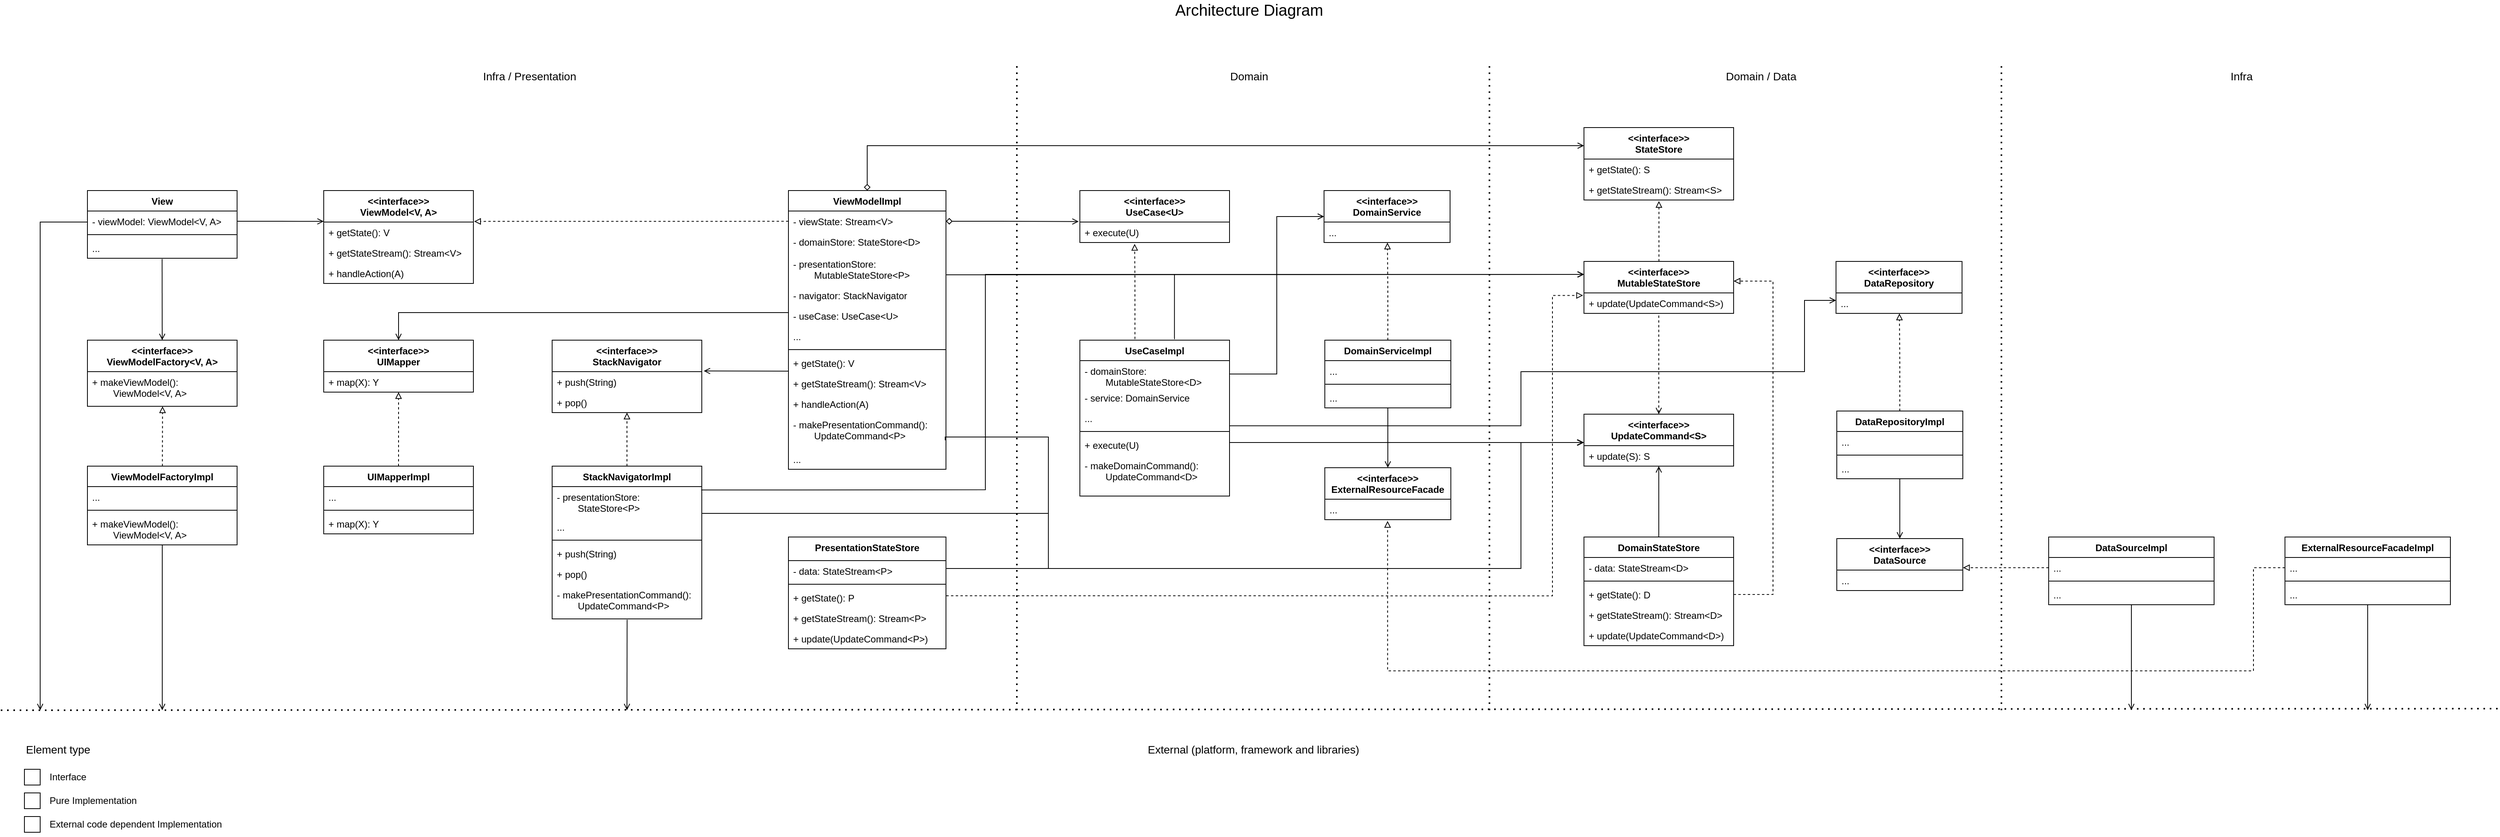 <mxfile>
    <diagram name="Page-1" id="Z0Z9ZaM-AJmBViPzEow9">
        <mxGraphModel dx="1378" dy="736" grid="1" gridSize="10" guides="1" tooltips="1" connect="1" arrows="1" fold="1" page="0" pageScale="1" pageWidth="1169" pageHeight="827" math="0" shadow="0">
            <root>
                <mxCell id="0"/>
                <mxCell id="1" parent="0"/>
                <mxCell id="51" style="edgeStyle=orthogonalEdgeStyle;rounded=0;html=1;startArrow=none;startFill=0;endArrow=open;endFill=0;" parent="1" source="02XY2JCdMLhreh1r9P0p-1" edge="1">
                    <mxGeometry relative="1" as="geometry">
                        <mxPoint x="2115" y="630" as="targetPoint"/>
                    </mxGeometry>
                </mxCell>
                <mxCell id="02XY2JCdMLhreh1r9P0p-1" value="DomainStateStore" style="swimlane;fontStyle=1;align=center;verticalAlign=top;childLayout=stackLayout;horizontal=1;startSize=26;horizontalStack=0;resizeParent=1;resizeParentMax=0;resizeLast=0;collapsible=1;marginBottom=0;whiteSpace=wrap;html=1;" parent="1" vertex="1">
                    <mxGeometry x="2020" y="720" width="190" height="138" as="geometry">
                        <mxRectangle x="770" y="210" width="90" height="30" as="alternateBounds"/>
                    </mxGeometry>
                </mxCell>
                <mxCell id="02XY2JCdMLhreh1r9P0p-2" value="- data: StateStream&amp;lt;D&amp;gt;" style="text;strokeColor=none;fillColor=none;align=left;verticalAlign=top;spacingLeft=4;spacingRight=4;overflow=hidden;rotatable=0;points=[[0,0.5],[1,0.5]];portConstraint=eastwest;whiteSpace=wrap;html=1;" parent="02XY2JCdMLhreh1r9P0p-1" vertex="1">
                    <mxGeometry y="26" width="190" height="26" as="geometry"/>
                </mxCell>
                <mxCell id="02XY2JCdMLhreh1r9P0p-3" value="" style="line;strokeWidth=1;fillColor=none;align=left;verticalAlign=middle;spacingTop=-1;spacingLeft=3;spacingRight=3;rotatable=0;labelPosition=right;points=[];portConstraint=eastwest;strokeColor=inherit;" parent="02XY2JCdMLhreh1r9P0p-1" vertex="1">
                    <mxGeometry y="52" width="190" height="8" as="geometry"/>
                </mxCell>
                <mxCell id="lV4OFVbkJ7nxnQ59gAoD-3" value="+ getState(): D" style="text;strokeColor=none;fillColor=none;align=left;verticalAlign=top;spacingLeft=4;spacingRight=4;overflow=hidden;rotatable=0;points=[[0,0.5],[1,0.5]];portConstraint=eastwest;whiteSpace=wrap;html=1;" parent="02XY2JCdMLhreh1r9P0p-1" vertex="1">
                    <mxGeometry y="60" width="190" height="26" as="geometry"/>
                </mxCell>
                <mxCell id="lV4OFVbkJ7nxnQ59gAoD-54" value="+ getStateStream(): Stream&amp;lt;D&amp;gt;" style="text;strokeColor=none;fillColor=none;align=left;verticalAlign=top;spacingLeft=4;spacingRight=4;overflow=hidden;rotatable=0;points=[[0,0.5],[1,0.5]];portConstraint=eastwest;whiteSpace=wrap;html=1;" parent="02XY2JCdMLhreh1r9P0p-1" vertex="1">
                    <mxGeometry y="86" width="190" height="26" as="geometry"/>
                </mxCell>
                <mxCell id="02XY2JCdMLhreh1r9P0p-4" value="+ update(UpdateCommand&amp;lt;D&amp;gt;)" style="text;strokeColor=none;fillColor=none;align=left;verticalAlign=top;spacingLeft=4;spacingRight=4;overflow=hidden;rotatable=0;points=[[0,0.5],[1,0.5]];portConstraint=eastwest;whiteSpace=wrap;html=1;" parent="02XY2JCdMLhreh1r9P0p-1" vertex="1">
                    <mxGeometry y="112" width="190" height="26" as="geometry"/>
                </mxCell>
                <mxCell id="56" style="edgeStyle=orthogonalEdgeStyle;rounded=0;html=1;startArrow=open;startFill=0;endArrow=none;endFill=0;dashed=1;entryX=0.5;entryY=1;entryDx=0;entryDy=0;" parent="1" source="02XY2JCdMLhreh1r9P0p-5" target="lV4OFVbkJ7nxnQ59gAoD-37" edge="1">
                    <mxGeometry relative="1" as="geometry">
                        <mxPoint x="2115" y="460" as="targetPoint"/>
                    </mxGeometry>
                </mxCell>
                <mxCell id="02XY2JCdMLhreh1r9P0p-5" value="&amp;lt;&amp;lt;interface&amp;gt;&amp;gt;&lt;div&gt;UpdateCommand&amp;lt;S&amp;gt;&lt;/div&gt;" style="swimlane;fontStyle=1;align=center;verticalAlign=top;childLayout=stackLayout;horizontal=1;startSize=40;horizontalStack=0;resizeParent=1;resizeParentMax=0;resizeLast=0;collapsible=1;marginBottom=0;whiteSpace=wrap;html=1;" parent="1" vertex="1">
                    <mxGeometry x="2020" y="564" width="190" height="66" as="geometry"/>
                </mxCell>
                <mxCell id="02XY2JCdMLhreh1r9P0p-8" value="+ update(S): S" style="text;strokeColor=none;fillColor=none;align=left;verticalAlign=top;spacingLeft=4;spacingRight=4;overflow=hidden;rotatable=0;points=[[0,0.5],[1,0.5]];portConstraint=eastwest;whiteSpace=wrap;html=1;" parent="02XY2JCdMLhreh1r9P0p-5" vertex="1">
                    <mxGeometry y="40" width="190" height="26" as="geometry"/>
                </mxCell>
                <mxCell id="50" style="edgeStyle=orthogonalEdgeStyle;rounded=0;html=1;entryX=0;entryY=0.25;entryDx=0;entryDy=0;startArrow=diamond;startFill=0;endArrow=open;endFill=0;" parent="1" source="02XY2JCdMLhreh1r9P0p-22" target="lV4OFVbkJ7nxnQ59gAoD-45" edge="1">
                    <mxGeometry relative="1" as="geometry">
                        <Array as="points">
                            <mxPoint x="1110" y="223"/>
                        </Array>
                    </mxGeometry>
                </mxCell>
                <mxCell id="02XY2JCdMLhreh1r9P0p-22" value="ViewModelImpl" style="swimlane;fontStyle=1;align=center;verticalAlign=top;childLayout=stackLayout;horizontal=1;startSize=26;horizontalStack=0;resizeParent=1;resizeParentMax=0;resizeLast=0;collapsible=1;marginBottom=0;whiteSpace=wrap;html=1;" parent="1" vertex="1">
                    <mxGeometry x="1010" y="280" width="200" height="354" as="geometry">
                        <mxRectangle x="450" y="360" width="120" height="30" as="alternateBounds"/>
                    </mxGeometry>
                </mxCell>
                <mxCell id="02XY2JCdMLhreh1r9P0p-23" value="- viewState: Stream&amp;lt;V&amp;gt;" style="text;strokeColor=none;fillColor=none;align=left;verticalAlign=top;spacingLeft=4;spacingRight=4;overflow=hidden;rotatable=0;points=[[0,0.5],[1,0.5]];portConstraint=eastwest;whiteSpace=wrap;html=1;" parent="02XY2JCdMLhreh1r9P0p-22" vertex="1">
                    <mxGeometry y="26" width="200" height="26" as="geometry"/>
                </mxCell>
                <mxCell id="02XY2JCdMLhreh1r9P0p-50" value="- domainStore: StateStore&amp;lt;D&amp;gt;" style="text;strokeColor=none;fillColor=none;align=left;verticalAlign=top;spacingLeft=4;spacingRight=4;overflow=hidden;rotatable=0;points=[[0,0.5],[1,0.5]];portConstraint=eastwest;whiteSpace=wrap;html=1;" parent="02XY2JCdMLhreh1r9P0p-22" vertex="1">
                    <mxGeometry y="52" width="200" height="28" as="geometry"/>
                </mxCell>
                <mxCell id="AV7eaYbvX1PnVWqEoYlQ-29" value="- presentationStore: &lt;span style=&quot;white-space: pre;&quot;&gt;&#9;&lt;/span&gt;MutableStateStore&amp;lt;P&amp;gt;" style="text;strokeColor=none;fillColor=none;align=left;verticalAlign=top;spacingLeft=4;spacingRight=4;overflow=hidden;rotatable=0;points=[[0,0.5],[1,0.5]];portConstraint=eastwest;whiteSpace=wrap;html=1;" parent="02XY2JCdMLhreh1r9P0p-22" vertex="1">
                    <mxGeometry y="80" width="200" height="40" as="geometry"/>
                </mxCell>
                <mxCell id="AV7eaYbvX1PnVWqEoYlQ-11" value="- navigator: StackNavigator" style="text;strokeColor=none;fillColor=none;align=left;verticalAlign=top;spacingLeft=4;spacingRight=4;overflow=hidden;rotatable=0;points=[[0,0.5],[1,0.5]];portConstraint=eastwest;whiteSpace=wrap;html=1;" parent="02XY2JCdMLhreh1r9P0p-22" vertex="1">
                    <mxGeometry y="120" width="200" height="26" as="geometry"/>
                </mxCell>
                <mxCell id="02XY2JCdMLhreh1r9P0p-49" value="- useCase: UseCase&amp;lt;U&amp;gt;" style="text;strokeColor=none;fillColor=none;align=left;verticalAlign=top;spacingLeft=4;spacingRight=4;overflow=hidden;rotatable=0;points=[[0,0.5],[1,0.5]];portConstraint=eastwest;whiteSpace=wrap;html=1;" parent="02XY2JCdMLhreh1r9P0p-22" vertex="1">
                    <mxGeometry y="146" width="200" height="26" as="geometry"/>
                </mxCell>
                <mxCell id="02XY2JCdMLhreh1r9P0p-52" value="..." style="text;strokeColor=none;fillColor=none;align=left;verticalAlign=top;spacingLeft=4;spacingRight=4;overflow=hidden;rotatable=0;points=[[0,0.5],[1,0.5]];portConstraint=eastwest;whiteSpace=wrap;html=1;" parent="02XY2JCdMLhreh1r9P0p-22" vertex="1">
                    <mxGeometry y="172" width="200" height="26" as="geometry"/>
                </mxCell>
                <mxCell id="02XY2JCdMLhreh1r9P0p-24" value="" style="line;strokeWidth=1;fillColor=none;align=left;verticalAlign=middle;spacingTop=-1;spacingLeft=3;spacingRight=3;rotatable=0;labelPosition=right;points=[];portConstraint=eastwest;strokeColor=inherit;" parent="02XY2JCdMLhreh1r9P0p-22" vertex="1">
                    <mxGeometry y="198" width="200" height="8" as="geometry"/>
                </mxCell>
                <mxCell id="10" value="+ getState(): V" style="text;strokeColor=none;fillColor=none;align=left;verticalAlign=top;spacingLeft=4;spacingRight=4;overflow=hidden;rotatable=0;points=[[0,0.5],[1,0.5]];portConstraint=eastwest;whiteSpace=wrap;html=1;" parent="02XY2JCdMLhreh1r9P0p-22" vertex="1">
                    <mxGeometry y="206" width="200" height="26" as="geometry"/>
                </mxCell>
                <mxCell id="lV4OFVbkJ7nxnQ59gAoD-56" value="+ getStateStream(): Stream&amp;lt;V&amp;gt;" style="text;strokeColor=none;fillColor=none;align=left;verticalAlign=top;spacingLeft=4;spacingRight=4;overflow=hidden;rotatable=0;points=[[0,0.5],[1,0.5]];portConstraint=eastwest;whiteSpace=wrap;html=1;" parent="02XY2JCdMLhreh1r9P0p-22" vertex="1">
                    <mxGeometry y="232" width="200" height="26" as="geometry"/>
                </mxCell>
                <mxCell id="9" value="+ handleAction(A)" style="text;strokeColor=none;fillColor=none;align=left;verticalAlign=top;spacingLeft=4;spacingRight=4;overflow=hidden;rotatable=0;points=[[0,0.5],[1,0.5]];portConstraint=eastwest;whiteSpace=wrap;html=1;" parent="02XY2JCdMLhreh1r9P0p-22" vertex="1">
                    <mxGeometry y="258" width="200" height="26" as="geometry"/>
                </mxCell>
                <mxCell id="AV7eaYbvX1PnVWqEoYlQ-30" value="- makePresentationCommand():&lt;br&gt;&amp;nbsp;&amp;nbsp;&lt;span style=&quot;white-space: pre;&quot;&gt;&#9;&lt;/span&gt;UpdateCommand&amp;lt;P&amp;gt;" style="text;strokeColor=none;fillColor=none;align=left;verticalAlign=top;spacingLeft=4;spacingRight=4;overflow=hidden;rotatable=0;points=[[0,0.5],[1,0.5]];portConstraint=eastwest;whiteSpace=wrap;html=1;" parent="02XY2JCdMLhreh1r9P0p-22" vertex="1">
                    <mxGeometry y="284" width="200" height="44" as="geometry"/>
                </mxCell>
                <mxCell id="02XY2JCdMLhreh1r9P0p-25" value="..." style="text;strokeColor=none;fillColor=none;align=left;verticalAlign=top;spacingLeft=4;spacingRight=4;overflow=hidden;rotatable=0;points=[[0,0.5],[1,0.5]];portConstraint=eastwest;whiteSpace=wrap;html=1;" parent="02XY2JCdMLhreh1r9P0p-22" vertex="1">
                    <mxGeometry y="328" width="200" height="26" as="geometry"/>
                </mxCell>
                <mxCell id="49" style="edgeStyle=orthogonalEdgeStyle;rounded=0;html=1;entryX=0.366;entryY=1.066;entryDx=0;entryDy=0;startArrow=none;startFill=0;endArrow=block;endFill=0;dashed=1;exitX=0.368;exitY=-0.007;exitDx=0;exitDy=0;exitPerimeter=0;entryPerimeter=0;" parent="1" source="02XY2JCdMLhreh1r9P0p-26" target="lV4OFVbkJ7nxnQ59gAoD-34" edge="1">
                    <mxGeometry relative="1" as="geometry">
                        <Array as="points">
                            <mxPoint x="1450" y="393"/>
                            <mxPoint x="1449" y="393"/>
                        </Array>
                    </mxGeometry>
                </mxCell>
                <mxCell id="67" style="edgeStyle=orthogonalEdgeStyle;rounded=0;html=1;exitX=0.632;exitY=-0.006;exitDx=0;exitDy=0;entryX=0;entryY=0.25;entryDx=0;entryDy=0;startArrow=none;startFill=0;endArrow=open;endFill=0;exitPerimeter=0;" parent="1" source="02XY2JCdMLhreh1r9P0p-26" target="lV4OFVbkJ7nxnQ59gAoD-37" edge="1">
                    <mxGeometry relative="1" as="geometry">
                        <Array as="points">
                            <mxPoint x="1500" y="387"/>
                        </Array>
                    </mxGeometry>
                </mxCell>
                <mxCell id="02XY2JCdMLhreh1r9P0p-26" value="UseCaseImpl" style="swimlane;fontStyle=1;align=center;verticalAlign=top;childLayout=stackLayout;horizontal=1;startSize=26;horizontalStack=0;resizeParent=1;resizeParentMax=0;resizeLast=0;collapsible=1;marginBottom=0;whiteSpace=wrap;html=1;" parent="1" vertex="1">
                    <mxGeometry x="1380" y="470" width="190" height="198" as="geometry">
                        <mxRectangle x="770" y="360" width="110" height="30" as="alternateBounds"/>
                    </mxGeometry>
                </mxCell>
                <mxCell id="lV4OFVbkJ7nxnQ59gAoD-2" value="- domainStore: &lt;span style=&quot;white-space: pre;&quot;&gt;&#9;&lt;/span&gt;MutableStateStore&amp;lt;D&amp;gt;" style="text;strokeColor=none;fillColor=none;align=left;verticalAlign=top;spacingLeft=4;spacingRight=4;overflow=hidden;rotatable=0;points=[[0,0.5],[1,0.5]];portConstraint=eastwest;whiteSpace=wrap;html=1;" parent="02XY2JCdMLhreh1r9P0p-26" vertex="1">
                    <mxGeometry y="26" width="190" height="34" as="geometry"/>
                </mxCell>
                <mxCell id="02XY2JCdMLhreh1r9P0p-27" value="- service: DomainService" style="text;strokeColor=none;fillColor=none;align=left;verticalAlign=top;spacingLeft=4;spacingRight=4;overflow=hidden;rotatable=0;points=[[0,0.5],[1,0.5]];portConstraint=eastwest;whiteSpace=wrap;html=1;" parent="02XY2JCdMLhreh1r9P0p-26" vertex="1">
                    <mxGeometry y="60" width="190" height="26" as="geometry"/>
                </mxCell>
                <mxCell id="02XY2JCdMLhreh1r9P0p-51" value="..." style="text;strokeColor=none;fillColor=none;align=left;verticalAlign=top;spacingLeft=4;spacingRight=4;overflow=hidden;rotatable=0;points=[[0,0.5],[1,0.5]];portConstraint=eastwest;whiteSpace=wrap;html=1;" parent="02XY2JCdMLhreh1r9P0p-26" vertex="1">
                    <mxGeometry y="86" width="190" height="26" as="geometry"/>
                </mxCell>
                <mxCell id="02XY2JCdMLhreh1r9P0p-28" value="" style="line;strokeWidth=1;fillColor=none;align=left;verticalAlign=middle;spacingTop=-1;spacingLeft=3;spacingRight=3;rotatable=0;labelPosition=right;points=[];portConstraint=eastwest;strokeColor=inherit;" parent="02XY2JCdMLhreh1r9P0p-26" vertex="1">
                    <mxGeometry y="112" width="190" height="8" as="geometry"/>
                </mxCell>
                <mxCell id="02XY2JCdMLhreh1r9P0p-30" value="+ execute(U)" style="text;strokeColor=none;fillColor=none;align=left;verticalAlign=top;spacingLeft=4;spacingRight=4;overflow=hidden;rotatable=0;points=[[0,0.5],[1,0.5]];portConstraint=eastwest;whiteSpace=wrap;html=1;" parent="02XY2JCdMLhreh1r9P0p-26" vertex="1">
                    <mxGeometry y="120" width="190" height="26" as="geometry"/>
                </mxCell>
                <mxCell id="lV4OFVbkJ7nxnQ59gAoD-32" value="- makeDomainCommand():&lt;br&gt;&amp;nbsp;&amp;nbsp;&lt;span style=&quot;white-space: pre;&quot;&gt;&#9;&lt;/span&gt;UpdateCommand&amp;lt;D&amp;gt;" style="text;strokeColor=none;fillColor=none;align=left;verticalAlign=top;spacingLeft=4;spacingRight=4;overflow=hidden;rotatable=0;points=[[0,0.5],[1,0.5]];portConstraint=eastwest;whiteSpace=wrap;html=1;" parent="02XY2JCdMLhreh1r9P0p-26" vertex="1">
                    <mxGeometry y="146" width="190" height="52" as="geometry"/>
                </mxCell>
                <mxCell id="02XY2JCdMLhreh1r9P0p-44" value="View" style="swimlane;fontStyle=1;align=center;verticalAlign=top;childLayout=stackLayout;horizontal=1;startSize=26;horizontalStack=0;resizeParent=1;resizeParentMax=0;resizeLast=0;collapsible=1;marginBottom=0;whiteSpace=wrap;html=1;" parent="1" vertex="1">
                    <mxGeometry x="120" y="280" width="190" height="86" as="geometry">
                        <mxRectangle x="140" y="360" width="90" height="30" as="alternateBounds"/>
                    </mxGeometry>
                </mxCell>
                <mxCell id="02XY2JCdMLhreh1r9P0p-45" value="- viewModel: ViewModel&amp;lt;V, A&amp;gt;" style="text;strokeColor=none;fillColor=none;align=left;verticalAlign=top;spacingLeft=4;spacingRight=4;overflow=hidden;rotatable=0;points=[[0,0.5],[1,0.5]];portConstraint=eastwest;whiteSpace=wrap;html=1;" parent="02XY2JCdMLhreh1r9P0p-44" vertex="1">
                    <mxGeometry y="26" width="190" height="26" as="geometry"/>
                </mxCell>
                <mxCell id="02XY2JCdMLhreh1r9P0p-46" value="" style="line;strokeWidth=1;fillColor=none;align=left;verticalAlign=middle;spacingTop=-1;spacingLeft=3;spacingRight=3;rotatable=0;labelPosition=right;points=[];portConstraint=eastwest;strokeColor=inherit;" parent="02XY2JCdMLhreh1r9P0p-44" vertex="1">
                    <mxGeometry y="52" width="190" height="8" as="geometry"/>
                </mxCell>
                <mxCell id="02XY2JCdMLhreh1r9P0p-47" value="..." style="text;strokeColor=none;fillColor=none;align=left;verticalAlign=top;spacingLeft=4;spacingRight=4;overflow=hidden;rotatable=0;points=[[0,0.5],[1,0.5]];portConstraint=eastwest;whiteSpace=wrap;html=1;" parent="02XY2JCdMLhreh1r9P0p-44" vertex="1">
                    <mxGeometry y="60" width="190" height="26" as="geometry"/>
                </mxCell>
                <mxCell id="02XY2JCdMLhreh1r9P0p-48" style="edgeStyle=orthogonalEdgeStyle;rounded=0;orthogonalLoop=1;jettySize=auto;html=1;entryX=0;entryY=0.332;entryDx=0;entryDy=0;endArrow=open;endFill=0;startArrow=none;startFill=0;entryPerimeter=0;" parent="1" source="02XY2JCdMLhreh1r9P0p-45" target="2" edge="1">
                    <mxGeometry relative="1" as="geometry"/>
                </mxCell>
                <mxCell id="lV4OFVbkJ7nxnQ59gAoD-4" value="" style="endArrow=none;dashed=1;html=1;dashPattern=1 3;strokeWidth=2;rounded=0;" parent="1" edge="1">
                    <mxGeometry width="50" height="50" relative="1" as="geometry">
                        <mxPoint x="1300" y="940" as="sourcePoint"/>
                        <mxPoint x="1300" y="120" as="targetPoint"/>
                    </mxGeometry>
                </mxCell>
                <mxCell id="lV4OFVbkJ7nxnQ59gAoD-5" value="Infra / Presentation" style="text;html=1;align=center;verticalAlign=middle;whiteSpace=wrap;rounded=0;fontSize=14;" parent="1" vertex="1">
                    <mxGeometry x="620" y="110" width="123" height="50" as="geometry"/>
                </mxCell>
                <mxCell id="lV4OFVbkJ7nxnQ59gAoD-6" value="Domain" style="text;html=1;align=center;verticalAlign=middle;whiteSpace=wrap;rounded=0;fontSize=14;" parent="1" vertex="1">
                    <mxGeometry x="1550" y="110" width="90" height="50" as="geometry"/>
                </mxCell>
                <mxCell id="lV4OFVbkJ7nxnQ59gAoD-7" value="" style="endArrow=none;dashed=1;html=1;dashPattern=1 3;strokeWidth=2;rounded=0;" parent="1" edge="1">
                    <mxGeometry width="50" height="50" relative="1" as="geometry">
                        <mxPoint x="2550" y="940" as="sourcePoint"/>
                        <mxPoint x="2550" y="120" as="targetPoint"/>
                    </mxGeometry>
                </mxCell>
                <mxCell id="lV4OFVbkJ7nxnQ59gAoD-13" value="Infra" style="text;html=1;align=center;verticalAlign=middle;whiteSpace=wrap;rounded=0;fontSize=14;" parent="1" vertex="1">
                    <mxGeometry x="2810" y="110" width="90" height="50" as="geometry"/>
                </mxCell>
                <mxCell id="lV4OFVbkJ7nxnQ59gAoD-20" value="ExternalResourceFacadeImpl" style="swimlane;fontStyle=1;align=center;verticalAlign=top;childLayout=stackLayout;horizontal=1;startSize=26;horizontalStack=0;resizeParent=1;resizeParentMax=0;resizeLast=0;collapsible=1;marginBottom=0;whiteSpace=wrap;html=1;" parent="1" vertex="1">
                    <mxGeometry x="2910" y="720" width="210" height="86" as="geometry"/>
                </mxCell>
                <mxCell id="lV4OFVbkJ7nxnQ59gAoD-21" value="..." style="text;strokeColor=none;fillColor=none;align=left;verticalAlign=top;spacingLeft=4;spacingRight=4;overflow=hidden;rotatable=0;points=[[0,0.5],[1,0.5]];portConstraint=eastwest;whiteSpace=wrap;html=1;" parent="lV4OFVbkJ7nxnQ59gAoD-20" vertex="1">
                    <mxGeometry y="26" width="210" height="26" as="geometry"/>
                </mxCell>
                <mxCell id="lV4OFVbkJ7nxnQ59gAoD-22" value="" style="line;strokeWidth=1;fillColor=none;align=left;verticalAlign=middle;spacingTop=-1;spacingLeft=3;spacingRight=3;rotatable=0;labelPosition=right;points=[];portConstraint=eastwest;strokeColor=inherit;" parent="lV4OFVbkJ7nxnQ59gAoD-20" vertex="1">
                    <mxGeometry y="52" width="210" height="8" as="geometry"/>
                </mxCell>
                <mxCell id="lV4OFVbkJ7nxnQ59gAoD-23" value="..." style="text;strokeColor=none;fillColor=none;align=left;verticalAlign=top;spacingLeft=4;spacingRight=4;overflow=hidden;rotatable=0;points=[[0,0.5],[1,0.5]];portConstraint=eastwest;whiteSpace=wrap;html=1;" parent="lV4OFVbkJ7nxnQ59gAoD-20" vertex="1">
                    <mxGeometry y="60" width="210" height="26" as="geometry"/>
                </mxCell>
                <mxCell id="lV4OFVbkJ7nxnQ59gAoD-33" value="&amp;lt;&amp;lt;interface&amp;gt;&amp;gt;&lt;div&gt;UseCase&amp;lt;U&amp;gt;&lt;/div&gt;" style="swimlane;fontStyle=1;align=center;verticalAlign=top;childLayout=stackLayout;horizontal=1;startSize=40;horizontalStack=0;resizeParent=1;resizeParentMax=0;resizeLast=0;collapsible=1;marginBottom=0;whiteSpace=wrap;html=1;" parent="1" vertex="1">
                    <mxGeometry x="1380" y="280" width="190" height="66" as="geometry"/>
                </mxCell>
                <mxCell id="lV4OFVbkJ7nxnQ59gAoD-34" value="+ execute(U)" style="text;strokeColor=none;fillColor=none;align=left;verticalAlign=top;spacingLeft=4;spacingRight=4;overflow=hidden;rotatable=0;points=[[0,0.5],[1,0.5]];portConstraint=eastwest;whiteSpace=wrap;html=1;" parent="lV4OFVbkJ7nxnQ59gAoD-33" vertex="1">
                    <mxGeometry y="40" width="190" height="26" as="geometry"/>
                </mxCell>
                <mxCell id="59" style="edgeStyle=orthogonalEdgeStyle;rounded=0;html=1;startArrow=none;startFill=0;endArrow=block;endFill=0;entryX=0.501;entryY=1.05;entryDx=0;entryDy=0;entryPerimeter=0;dashed=1;" parent="1" source="lV4OFVbkJ7nxnQ59gAoD-37" target="lV4OFVbkJ7nxnQ59gAoD-47" edge="1">
                    <mxGeometry relative="1" as="geometry">
                        <mxPoint x="2120" y="300" as="targetPoint"/>
                        <Array as="points">
                            <mxPoint x="2115" y="293"/>
                        </Array>
                    </mxGeometry>
                </mxCell>
                <mxCell id="lV4OFVbkJ7nxnQ59gAoD-37" value="&amp;lt;&amp;lt;interface&amp;gt;&amp;gt;&lt;div&gt;MutableStateStore&lt;/div&gt;" style="swimlane;fontStyle=1;align=center;verticalAlign=top;childLayout=stackLayout;horizontal=1;startSize=40;horizontalStack=0;resizeParent=1;resizeParentMax=0;resizeLast=0;collapsible=1;marginBottom=0;whiteSpace=wrap;html=1;" parent="1" vertex="1">
                    <mxGeometry x="2020" y="370" width="190" height="66" as="geometry"/>
                </mxCell>
                <mxCell id="lV4OFVbkJ7nxnQ59gAoD-40" value="+ update(UpdateCommand&amp;lt;S&amp;gt;)" style="text;strokeColor=none;fillColor=none;align=left;verticalAlign=top;spacingLeft=4;spacingRight=4;overflow=hidden;rotatable=0;points=[[0,0.5],[1,0.5]];portConstraint=eastwest;whiteSpace=wrap;html=1;" parent="lV4OFVbkJ7nxnQ59gAoD-37" vertex="1">
                    <mxGeometry y="40" width="190" height="26" as="geometry"/>
                </mxCell>
                <mxCell id="lV4OFVbkJ7nxnQ59gAoD-45" value="&amp;lt;&amp;lt;interface&amp;gt;&amp;gt;&lt;div&gt;StateStore&lt;/div&gt;" style="swimlane;fontStyle=1;align=center;verticalAlign=top;childLayout=stackLayout;horizontal=1;startSize=40;horizontalStack=0;resizeParent=1;resizeParentMax=0;resizeLast=0;collapsible=1;marginBottom=0;whiteSpace=wrap;html=1;" parent="1" vertex="1">
                    <mxGeometry x="2020" y="200" width="190" height="92" as="geometry"/>
                </mxCell>
                <mxCell id="lV4OFVbkJ7nxnQ59gAoD-46" value="+ getState(): S" style="text;strokeColor=none;fillColor=none;align=left;verticalAlign=top;spacingLeft=4;spacingRight=4;overflow=hidden;rotatable=0;points=[[0,0.5],[1,0.5]];portConstraint=eastwest;whiteSpace=wrap;html=1;" parent="lV4OFVbkJ7nxnQ59gAoD-45" vertex="1">
                    <mxGeometry y="40" width="190" height="26" as="geometry"/>
                </mxCell>
                <mxCell id="lV4OFVbkJ7nxnQ59gAoD-47" value="+ getStateStream(): Stream&amp;lt;S&amp;gt;" style="text;strokeColor=none;fillColor=none;align=left;verticalAlign=top;spacingLeft=4;spacingRight=4;overflow=hidden;rotatable=0;points=[[0,0.5],[1,0.5]];portConstraint=eastwest;whiteSpace=wrap;html=1;" parent="lV4OFVbkJ7nxnQ59gAoD-45" vertex="1">
                    <mxGeometry y="66" width="190" height="26" as="geometry"/>
                </mxCell>
                <mxCell id="AV7eaYbvX1PnVWqEoYlQ-1" value="&amp;lt;&amp;lt;interface&amp;gt;&amp;gt;&lt;div&gt;StackNavigator&lt;/div&gt;" style="swimlane;fontStyle=1;align=center;verticalAlign=top;childLayout=stackLayout;horizontal=1;startSize=40;horizontalStack=0;resizeParent=1;resizeParentMax=0;resizeLast=0;collapsible=1;marginBottom=0;whiteSpace=wrap;html=1;" parent="1" vertex="1">
                    <mxGeometry x="710" y="470" width="190" height="92" as="geometry">
                        <mxRectangle x="450" y="360" width="120" height="30" as="alternateBounds"/>
                    </mxGeometry>
                </mxCell>
                <mxCell id="AV7eaYbvX1PnVWqEoYlQ-8" value="+ push(String)" style="text;strokeColor=none;fillColor=none;align=left;verticalAlign=top;spacingLeft=4;spacingRight=4;overflow=hidden;rotatable=0;points=[[0,0.5],[1,0.5]];portConstraint=eastwest;whiteSpace=wrap;html=1;" parent="AV7eaYbvX1PnVWqEoYlQ-1" vertex="1">
                    <mxGeometry y="40" width="190" height="26" as="geometry"/>
                </mxCell>
                <mxCell id="AV7eaYbvX1PnVWqEoYlQ-9" value="+ pop()" style="text;strokeColor=none;fillColor=none;align=left;verticalAlign=top;spacingLeft=4;spacingRight=4;overflow=hidden;rotatable=0;points=[[0,0.5],[1,0.5]];portConstraint=eastwest;whiteSpace=wrap;html=1;" parent="AV7eaYbvX1PnVWqEoYlQ-1" vertex="1">
                    <mxGeometry y="66" width="190" height="26" as="geometry"/>
                </mxCell>
                <mxCell id="AV7eaYbvX1PnVWqEoYlQ-13" value="&lt;span style=&quot;background-color: initial;&quot;&gt;PresentationStateStore&lt;/span&gt;" style="swimlane;fontStyle=1;align=center;verticalAlign=top;childLayout=stackLayout;horizontal=1;startSize=30;horizontalStack=0;resizeParent=1;resizeParentMax=0;resizeLast=0;collapsible=1;marginBottom=0;whiteSpace=wrap;html=1;" parent="1" vertex="1">
                    <mxGeometry x="1010" y="720" width="200" height="142" as="geometry">
                        <mxRectangle x="450" y="360" width="120" height="30" as="alternateBounds"/>
                    </mxGeometry>
                </mxCell>
                <mxCell id="AV7eaYbvX1PnVWqEoYlQ-14" value="- data: StateStream&amp;lt;P&amp;gt;" style="text;strokeColor=none;fillColor=none;align=left;verticalAlign=top;spacingLeft=4;spacingRight=4;overflow=hidden;rotatable=0;points=[[0,0.5],[1,0.5]];portConstraint=eastwest;whiteSpace=wrap;html=1;" parent="AV7eaYbvX1PnVWqEoYlQ-13" vertex="1">
                    <mxGeometry y="30" width="200" height="26" as="geometry"/>
                </mxCell>
                <mxCell id="AV7eaYbvX1PnVWqEoYlQ-15" value="" style="line;strokeWidth=1;fillColor=none;align=left;verticalAlign=middle;spacingTop=-1;spacingLeft=3;spacingRight=3;rotatable=0;labelPosition=right;points=[];portConstraint=eastwest;strokeColor=inherit;" parent="AV7eaYbvX1PnVWqEoYlQ-13" vertex="1">
                    <mxGeometry y="56" width="200" height="8" as="geometry"/>
                </mxCell>
                <mxCell id="AV7eaYbvX1PnVWqEoYlQ-16" value="+ getState(): P" style="text;strokeColor=none;fillColor=none;align=left;verticalAlign=top;spacingLeft=4;spacingRight=4;overflow=hidden;rotatable=0;points=[[0,0.5],[1,0.5]];portConstraint=eastwest;whiteSpace=wrap;html=1;" parent="AV7eaYbvX1PnVWqEoYlQ-13" vertex="1">
                    <mxGeometry y="64" width="200" height="26" as="geometry"/>
                </mxCell>
                <mxCell id="AV7eaYbvX1PnVWqEoYlQ-17" value="+ getStateStream(): Stream&amp;lt;P&amp;gt;" style="text;strokeColor=none;fillColor=none;align=left;verticalAlign=top;spacingLeft=4;spacingRight=4;overflow=hidden;rotatable=0;points=[[0,0.5],[1,0.5]];portConstraint=eastwest;whiteSpace=wrap;html=1;" parent="AV7eaYbvX1PnVWqEoYlQ-13" vertex="1">
                    <mxGeometry y="90" width="200" height="26" as="geometry"/>
                </mxCell>
                <mxCell id="AV7eaYbvX1PnVWqEoYlQ-26" value="+ update(UpdateCommand&amp;lt;P&amp;gt;)" style="text;strokeColor=none;fillColor=none;align=left;verticalAlign=top;spacingLeft=4;spacingRight=4;overflow=hidden;rotatable=0;points=[[0,0.5],[1,0.5]];portConstraint=eastwest;whiteSpace=wrap;html=1;" parent="AV7eaYbvX1PnVWqEoYlQ-13" vertex="1">
                    <mxGeometry y="116" width="200" height="26" as="geometry"/>
                </mxCell>
                <mxCell id="2" value="&amp;lt;&amp;lt;interface&amp;gt;&amp;gt;&lt;div&gt;ViewModel&amp;lt;V, A&amp;gt;&lt;/div&gt;" style="swimlane;fontStyle=1;align=center;verticalAlign=top;childLayout=stackLayout;horizontal=1;startSize=40;horizontalStack=0;resizeParent=1;resizeParentMax=0;resizeLast=0;collapsible=1;marginBottom=0;whiteSpace=wrap;html=1;" parent="1" vertex="1">
                    <mxGeometry x="420" y="280" width="190" height="118" as="geometry">
                        <mxRectangle x="450" y="360" width="120" height="30" as="alternateBounds"/>
                    </mxGeometry>
                </mxCell>
                <mxCell id="3" value="+ getState(): V" style="text;strokeColor=none;fillColor=none;align=left;verticalAlign=top;spacingLeft=4;spacingRight=4;overflow=hidden;rotatable=0;points=[[0,0.5],[1,0.5]];portConstraint=eastwest;whiteSpace=wrap;html=1;" parent="2" vertex="1">
                    <mxGeometry y="40" width="190" height="26" as="geometry"/>
                </mxCell>
                <mxCell id="4" value="+ getStateStream(): Stream&amp;lt;V&amp;gt;" style="text;strokeColor=none;fillColor=none;align=left;verticalAlign=top;spacingLeft=4;spacingRight=4;overflow=hidden;rotatable=0;points=[[0,0.5],[1,0.5]];portConstraint=eastwest;whiteSpace=wrap;html=1;" parent="2" vertex="1">
                    <mxGeometry y="66" width="190" height="26" as="geometry"/>
                </mxCell>
                <mxCell id="5" value="+ handleAction(A)" style="text;strokeColor=none;fillColor=none;align=left;verticalAlign=top;spacingLeft=4;spacingRight=4;overflow=hidden;rotatable=0;points=[[0,0.5],[1,0.5]];portConstraint=eastwest;whiteSpace=wrap;html=1;" parent="2" vertex="1">
                    <mxGeometry y="92" width="190" height="26" as="geometry"/>
                </mxCell>
                <mxCell id="7" style="edgeStyle=none;html=1;entryX=1.005;entryY=-0.031;entryDx=0;entryDy=0;entryPerimeter=0;endArrow=block;endFill=0;dashed=1;" parent="1" source="02XY2JCdMLhreh1r9P0p-23" target="3" edge="1">
                    <mxGeometry relative="1" as="geometry"/>
                </mxCell>
                <mxCell id="11" style="edgeStyle=none;html=1;entryX=1.013;entryY=-0.032;entryDx=0;entryDy=0;entryPerimeter=0;endArrow=open;endFill=0;exitX=0;exitY=0.9;exitDx=0;exitDy=0;exitPerimeter=0;" parent="1" source="10" target="AV7eaYbvX1PnVWqEoYlQ-8" edge="1">
                    <mxGeometry relative="1" as="geometry">
                        <mxPoint x="1010" y="510" as="sourcePoint"/>
                        <mxPoint x="900.19" y="535.61" as="targetPoint"/>
                    </mxGeometry>
                </mxCell>
                <mxCell id="16" value="" style="edgeStyle=none;html=1;endArrow=block;endFill=0;dashed=1;" parent="1" source="12" target="AV7eaYbvX1PnVWqEoYlQ-9" edge="1">
                    <mxGeometry relative="1" as="geometry"/>
                </mxCell>
                <mxCell id="12" value="StackNavigatorImpl" style="swimlane;fontStyle=1;align=center;verticalAlign=top;childLayout=stackLayout;horizontal=1;startSize=26;horizontalStack=0;resizeParent=1;resizeParentMax=0;resizeLast=0;collapsible=1;marginBottom=0;whiteSpace=wrap;html=1;" parent="1" vertex="1">
                    <mxGeometry x="710" y="630" width="190" height="194" as="geometry">
                        <mxRectangle x="140" y="360" width="90" height="30" as="alternateBounds"/>
                    </mxGeometry>
                </mxCell>
                <mxCell id="46" value="- presentationStore: &lt;span style=&quot;white-space: pre;&quot;&gt;&#9;&lt;/span&gt;StateStore&amp;lt;P&amp;gt;" style="text;strokeColor=none;fillColor=none;align=left;verticalAlign=top;spacingLeft=4;spacingRight=4;overflow=hidden;rotatable=0;points=[[0,0.5],[1,0.5]];portConstraint=eastwest;whiteSpace=wrap;html=1;" parent="12" vertex="1">
                    <mxGeometry y="26" width="190" height="38" as="geometry"/>
                </mxCell>
                <mxCell id="13" value="..." style="text;strokeColor=none;fillColor=none;align=left;verticalAlign=top;spacingLeft=4;spacingRight=4;overflow=hidden;rotatable=0;points=[[0,0.5],[1,0.5]];portConstraint=eastwest;whiteSpace=wrap;html=1;" parent="12" vertex="1">
                    <mxGeometry y="64" width="190" height="26" as="geometry"/>
                </mxCell>
                <mxCell id="14" value="" style="line;strokeWidth=1;fillColor=none;align=left;verticalAlign=middle;spacingTop=-1;spacingLeft=3;spacingRight=3;rotatable=0;labelPosition=right;points=[];portConstraint=eastwest;strokeColor=inherit;" parent="12" vertex="1">
                    <mxGeometry y="90" width="190" height="8" as="geometry"/>
                </mxCell>
                <mxCell id="18" value="+ push(String)" style="text;strokeColor=none;fillColor=none;align=left;verticalAlign=top;spacingLeft=4;spacingRight=4;overflow=hidden;rotatable=0;points=[[0,0.5],[1,0.5]];portConstraint=eastwest;whiteSpace=wrap;html=1;" parent="12" vertex="1">
                    <mxGeometry y="98" width="190" height="26" as="geometry"/>
                </mxCell>
                <mxCell id="17" value="+ pop()" style="text;strokeColor=none;fillColor=none;align=left;verticalAlign=top;spacingLeft=4;spacingRight=4;overflow=hidden;rotatable=0;points=[[0,0.5],[1,0.5]];portConstraint=eastwest;whiteSpace=wrap;html=1;" parent="12" vertex="1">
                    <mxGeometry y="124" width="190" height="26" as="geometry"/>
                </mxCell>
                <mxCell id="68" value="- makePresentationCommand():&lt;br&gt;&lt;span style=&quot;white-space: pre;&quot;&gt;&#9;&lt;/span&gt;UpdateCommand&amp;lt;P&amp;gt;" style="text;strokeColor=none;fillColor=none;align=left;verticalAlign=top;spacingLeft=4;spacingRight=4;overflow=hidden;rotatable=0;points=[[0,0.5],[1,0.5]];portConstraint=eastwest;whiteSpace=wrap;html=1;" parent="12" vertex="1">
                    <mxGeometry y="150" width="190" height="44" as="geometry"/>
                </mxCell>
                <mxCell id="28" style="edgeStyle=none;html=1;entryX=0.499;entryY=1.035;entryDx=0;entryDy=0;entryPerimeter=0;endArrow=none;endFill=0;startArrow=open;startFill=0;" parent="1" source="23" target="02XY2JCdMLhreh1r9P0p-47" edge="1">
                    <mxGeometry relative="1" as="geometry"/>
                </mxCell>
                <mxCell id="23" value="&amp;lt;&amp;lt;interface&amp;gt;&amp;gt;&lt;div&gt;ViewModelFactory&amp;lt;V, A&amp;gt;&lt;/div&gt;" style="swimlane;fontStyle=1;align=center;verticalAlign=top;childLayout=stackLayout;horizontal=1;startSize=40;horizontalStack=0;resizeParent=1;resizeParentMax=0;resizeLast=0;collapsible=1;marginBottom=0;whiteSpace=wrap;html=1;" parent="1" vertex="1">
                    <mxGeometry x="120" y="470" width="190" height="84" as="geometry">
                        <mxRectangle x="450" y="360" width="120" height="30" as="alternateBounds"/>
                    </mxGeometry>
                </mxCell>
                <mxCell id="25" value="+ makeViewModel():&lt;br&gt;&lt;span style=&quot;white-space: pre;&quot;&gt;&#9;&lt;/span&gt;ViewModel&amp;lt;V, A&amp;gt;" style="text;strokeColor=none;fillColor=none;align=left;verticalAlign=top;spacingLeft=4;spacingRight=4;overflow=hidden;rotatable=0;points=[[0,0.5],[1,0.5]];portConstraint=eastwest;whiteSpace=wrap;html=1;" parent="23" vertex="1">
                    <mxGeometry y="40" width="190" height="44" as="geometry"/>
                </mxCell>
                <mxCell id="36" style="edgeStyle=none;html=1;entryX=0.502;entryY=1.001;entryDx=0;entryDy=0;entryPerimeter=0;startArrow=none;startFill=0;endArrow=block;endFill=0;dashed=1;" parent="1" source="29" target="25" edge="1">
                    <mxGeometry relative="1" as="geometry"/>
                </mxCell>
                <mxCell id="29" value="ViewModelFactoryImpl" style="swimlane;fontStyle=1;align=center;verticalAlign=top;childLayout=stackLayout;horizontal=1;startSize=26;horizontalStack=0;resizeParent=1;resizeParentMax=0;resizeLast=0;collapsible=1;marginBottom=0;whiteSpace=wrap;html=1;" parent="1" vertex="1">
                    <mxGeometry x="120" y="630" width="190" height="100" as="geometry">
                        <mxRectangle x="140" y="360" width="90" height="30" as="alternateBounds"/>
                    </mxGeometry>
                </mxCell>
                <mxCell id="30" value="..." style="text;strokeColor=none;fillColor=none;align=left;verticalAlign=top;spacingLeft=4;spacingRight=4;overflow=hidden;rotatable=0;points=[[0,0.5],[1,0.5]];portConstraint=eastwest;whiteSpace=wrap;html=1;" parent="29" vertex="1">
                    <mxGeometry y="26" width="190" height="26" as="geometry"/>
                </mxCell>
                <mxCell id="31" value="" style="line;strokeWidth=1;fillColor=none;align=left;verticalAlign=middle;spacingTop=-1;spacingLeft=3;spacingRight=3;rotatable=0;labelPosition=right;points=[];portConstraint=eastwest;strokeColor=inherit;" parent="29" vertex="1">
                    <mxGeometry y="52" width="190" height="8" as="geometry"/>
                </mxCell>
                <mxCell id="35" value="+ makeViewModel():&lt;br&gt;&lt;span style=&quot;white-space: pre;&quot;&gt;&#9;&lt;/span&gt;ViewModel&amp;lt;V, A&amp;gt;" style="text;strokeColor=none;fillColor=none;align=left;verticalAlign=top;spacingLeft=4;spacingRight=4;overflow=hidden;rotatable=0;points=[[0,0.5],[1,0.5]];portConstraint=eastwest;whiteSpace=wrap;html=1;" parent="29" vertex="1">
                    <mxGeometry y="60" width="190" height="40" as="geometry"/>
                </mxCell>
                <mxCell id="39" value="" style="endArrow=none;dashed=1;html=1;dashPattern=1 3;strokeWidth=2;rounded=0;" parent="1" edge="1">
                    <mxGeometry width="50" height="50" relative="1" as="geometry">
                        <mxPoint x="3180" y="938" as="sourcePoint"/>
                        <mxPoint x="10" y="940" as="targetPoint"/>
                    </mxGeometry>
                </mxCell>
                <mxCell id="40" value="External (platform, framework and libraries)" style="text;html=1;align=center;verticalAlign=middle;whiteSpace=wrap;rounded=0;fontSize=14;" parent="1" vertex="1">
                    <mxGeometry x="1430" y="970" width="341" height="40" as="geometry"/>
                </mxCell>
                <mxCell id="41" style="edgeStyle=none;html=1;startArrow=none;startFill=0;endArrow=open;endFill=0;" parent="1" source="35" edge="1">
                    <mxGeometry relative="1" as="geometry">
                        <mxPoint x="215" y="940" as="targetPoint"/>
                    </mxGeometry>
                </mxCell>
                <mxCell id="43" style="edgeStyle=none;html=1;startArrow=none;startFill=0;endArrow=open;endFill=0;" parent="1" source="lV4OFVbkJ7nxnQ59gAoD-23" edge="1">
                    <mxGeometry relative="1" as="geometry">
                        <mxPoint x="3015" y="940" as="targetPoint"/>
                    </mxGeometry>
                </mxCell>
                <mxCell id="44" style="edgeStyle=none;html=1;startArrow=none;startFill=0;endArrow=open;endFill=0;exitX=0.501;exitY=1.022;exitDx=0;exitDy=0;exitPerimeter=0;" parent="1" source="68" edge="1">
                    <mxGeometry relative="1" as="geometry">
                        <mxPoint x="805" y="940" as="targetPoint"/>
                    </mxGeometry>
                </mxCell>
                <mxCell id="45" style="edgeStyle=orthogonalEdgeStyle;html=1;startArrow=none;startFill=0;endArrow=open;endFill=0;exitX=0;exitY=0.5;exitDx=0;exitDy=0;rounded=0;" parent="1" source="02XY2JCdMLhreh1r9P0p-45" edge="1">
                    <mxGeometry relative="1" as="geometry">
                        <mxPoint x="60" y="940" as="targetPoint"/>
                        <Array as="points">
                            <mxPoint x="120" y="320"/>
                            <mxPoint x="60" y="320"/>
                            <mxPoint x="60" y="940"/>
                        </Array>
                    </mxGeometry>
                </mxCell>
                <mxCell id="48" style="edgeStyle=orthogonalEdgeStyle;rounded=0;html=1;startArrow=diamond;startFill=0;endArrow=open;endFill=0;entryX=-0.008;entryY=0.596;entryDx=0;entryDy=0;entryPerimeter=0;" parent="1" source="02XY2JCdMLhreh1r9P0p-23" target="lV4OFVbkJ7nxnQ59gAoD-33" edge="1">
                    <mxGeometry relative="1" as="geometry">
                        <mxPoint x="1370.0" y="319" as="targetPoint"/>
                        <Array as="points">
                            <mxPoint x="1260" y="319"/>
                            <mxPoint x="1260" y="319"/>
                        </Array>
                    </mxGeometry>
                </mxCell>
                <mxCell id="57" style="edgeStyle=orthogonalEdgeStyle;rounded=0;html=1;startArrow=none;startFill=0;endArrow=open;endFill=0;entryX=0;entryY=0.25;entryDx=0;entryDy=0;" parent="1" target="lV4OFVbkJ7nxnQ59gAoD-37" edge="1">
                    <mxGeometry relative="1" as="geometry">
                        <mxPoint x="1210" y="387" as="sourcePoint"/>
                        <mxPoint x="1710" y="400" as="targetPoint"/>
                        <Array as="points">
                            <mxPoint x="1210" y="387"/>
                            <mxPoint x="1460" y="387"/>
                        </Array>
                    </mxGeometry>
                </mxCell>
                <mxCell id="58" style="edgeStyle=orthogonalEdgeStyle;rounded=0;html=1;startArrow=none;startFill=0;endArrow=open;endFill=0;exitX=0.995;exitY=0.753;exitDx=0;exitDy=0;exitPerimeter=0;entryX=-0.002;entryY=0.554;entryDx=0;entryDy=0;entryPerimeter=0;" parent="1" source="AV7eaYbvX1PnVWqEoYlQ-30" edge="1" target="02XY2JCdMLhreh1r9P0p-5">
                    <mxGeometry relative="1" as="geometry">
                        <mxPoint x="1110" y="630" as="sourcePoint"/>
                        <mxPoint x="2020" y="580" as="targetPoint"/>
                        <Array as="points">
                            <mxPoint x="1209" y="593"/>
                            <mxPoint x="1340" y="593"/>
                            <mxPoint x="1340" y="760"/>
                            <mxPoint x="1940" y="760"/>
                            <mxPoint x="1940" y="600"/>
                            <mxPoint x="2020" y="600"/>
                        </Array>
                    </mxGeometry>
                </mxCell>
                <mxCell id="61" style="edgeStyle=orthogonalEdgeStyle;rounded=0;html=1;entryX=1;entryY=0.381;entryDx=0;entryDy=0;startArrow=none;startFill=0;endArrow=block;endFill=0;entryPerimeter=0;dashed=1;" parent="1" source="lV4OFVbkJ7nxnQ59gAoD-3" target="lV4OFVbkJ7nxnQ59gAoD-37" edge="1">
                    <mxGeometry relative="1" as="geometry">
                        <Array as="points">
                            <mxPoint x="2260" y="793"/>
                            <mxPoint x="2260" y="395"/>
                            <mxPoint x="2210" y="395"/>
                        </Array>
                    </mxGeometry>
                </mxCell>
                <mxCell id="63" style="edgeStyle=orthogonalEdgeStyle;rounded=0;html=1;startArrow=none;startFill=0;endArrow=open;endFill=0;entryX=-0.003;entryY=0.559;entryDx=0;entryDy=0;entryPerimeter=0;" parent="1" edge="1" target="02XY2JCdMLhreh1r9P0p-5">
                    <mxGeometry relative="1" as="geometry">
                        <mxPoint x="1210" y="760" as="sourcePoint"/>
                        <mxPoint x="2020" y="580" as="targetPoint"/>
                        <Array as="points">
                            <mxPoint x="1940" y="760"/>
                            <mxPoint x="1940" y="600"/>
                            <mxPoint x="2019" y="600"/>
                        </Array>
                    </mxGeometry>
                </mxCell>
                <mxCell id="65" style="edgeStyle=orthogonalEdgeStyle;rounded=0;html=1;startArrow=none;startFill=0;endArrow=open;endFill=0;" parent="1" edge="1">
                    <mxGeometry relative="1" as="geometry">
                        <mxPoint x="1570" y="600" as="sourcePoint"/>
                        <mxPoint x="2020" y="600" as="targetPoint"/>
                        <Array as="points">
                            <mxPoint x="1570" y="600"/>
                            <mxPoint x="2020" y="600"/>
                        </Array>
                    </mxGeometry>
                </mxCell>
                <mxCell id="66" style="edgeStyle=orthogonalEdgeStyle;rounded=0;html=1;startArrow=none;startFill=0;endArrow=block;endFill=0;dashed=1;entryX=-0.006;entryY=0.124;entryDx=0;entryDy=0;entryPerimeter=0;exitX=1.002;exitY=0.41;exitDx=0;exitDy=0;exitPerimeter=0;" parent="1" source="AV7eaYbvX1PnVWqEoYlQ-16" target="lV4OFVbkJ7nxnQ59gAoD-40" edge="1">
                    <mxGeometry relative="1" as="geometry">
                        <mxPoint x="1710" y="400" as="targetPoint"/>
                        <Array as="points">
                            <mxPoint x="1980" y="795"/>
                            <mxPoint x="1980" y="413"/>
                        </Array>
                        <mxPoint x="1210" y="790" as="sourcePoint"/>
                    </mxGeometry>
                </mxCell>
                <mxCell id="69" style="edgeStyle=orthogonalEdgeStyle;html=1;entryX=-0.002;entryY=0.558;entryDx=0;entryDy=0;rounded=0;endArrow=open;endFill=0;entryPerimeter=0;" parent="1" target="02XY2JCdMLhreh1r9P0p-5" edge="1">
                    <mxGeometry relative="1" as="geometry">
                        <Array as="points">
                            <mxPoint x="1340" y="690"/>
                            <mxPoint x="1340" y="760"/>
                            <mxPoint x="1940" y="760"/>
                            <mxPoint x="1940" y="600"/>
                            <mxPoint x="2020" y="600"/>
                        </Array>
                        <mxPoint x="900" y="690" as="sourcePoint"/>
                    </mxGeometry>
                </mxCell>
                <mxCell id="70" style="edgeStyle=orthogonalEdgeStyle;rounded=0;html=1;endArrow=open;endFill=0;entryX=0;entryY=0.25;entryDx=0;entryDy=0;exitX=0.996;exitY=0.112;exitDx=0;exitDy=0;exitPerimeter=0;" parent="1" source="46" target="lV4OFVbkJ7nxnQ59gAoD-37" edge="1">
                    <mxGeometry relative="1" as="geometry">
                        <mxPoint x="1710" y="390" as="targetPoint"/>
                        <Array as="points">
                            <mxPoint x="901" y="660"/>
                            <mxPoint x="1260" y="660"/>
                            <mxPoint x="1260" y="387"/>
                        </Array>
                    </mxGeometry>
                </mxCell>
                <mxCell id="71" value="&amp;lt;&amp;lt;interface&amp;gt;&amp;gt;&lt;div&gt;UIMapper&lt;/div&gt;" style="swimlane;fontStyle=1;align=center;verticalAlign=top;childLayout=stackLayout;horizontal=1;startSize=40;horizontalStack=0;resizeParent=1;resizeParentMax=0;resizeLast=0;collapsible=1;marginBottom=0;whiteSpace=wrap;html=1;" parent="1" vertex="1">
                    <mxGeometry x="420" y="470" width="190" height="66" as="geometry">
                        <mxRectangle x="450" y="360" width="120" height="30" as="alternateBounds"/>
                    </mxGeometry>
                </mxCell>
                <mxCell id="72" value="+ map(X): Y" style="text;strokeColor=none;fillColor=none;align=left;verticalAlign=top;spacingLeft=4;spacingRight=4;overflow=hidden;rotatable=0;points=[[0,0.5],[1,0.5]];portConstraint=eastwest;whiteSpace=wrap;html=1;" parent="71" vertex="1">
                    <mxGeometry y="40" width="190" height="26" as="geometry"/>
                </mxCell>
                <mxCell id="74" value="" style="edgeStyle=none;html=1;endArrow=block;endFill=0;dashed=1;entryX=0.5;entryY=1;entryDx=0;entryDy=0;" parent="1" source="75" target="71" edge="1">
                    <mxGeometry relative="1" as="geometry">
                        <mxPoint x="515" y="540" as="targetPoint"/>
                    </mxGeometry>
                </mxCell>
                <mxCell id="75" value="UIMapperImpl" style="swimlane;fontStyle=1;align=center;verticalAlign=top;childLayout=stackLayout;horizontal=1;startSize=26;horizontalStack=0;resizeParent=1;resizeParentMax=0;resizeLast=0;collapsible=1;marginBottom=0;whiteSpace=wrap;html=1;" parent="1" vertex="1">
                    <mxGeometry x="420" y="630" width="190" height="86" as="geometry">
                        <mxRectangle x="140" y="360" width="90" height="30" as="alternateBounds"/>
                    </mxGeometry>
                </mxCell>
                <mxCell id="77" value="..." style="text;strokeColor=none;fillColor=none;align=left;verticalAlign=top;spacingLeft=4;spacingRight=4;overflow=hidden;rotatable=0;points=[[0,0.5],[1,0.5]];portConstraint=eastwest;whiteSpace=wrap;html=1;" parent="75" vertex="1">
                    <mxGeometry y="26" width="190" height="26" as="geometry"/>
                </mxCell>
                <mxCell id="78" value="" style="line;strokeWidth=1;fillColor=none;align=left;verticalAlign=middle;spacingTop=-1;spacingLeft=3;spacingRight=3;rotatable=0;labelPosition=right;points=[];portConstraint=eastwest;strokeColor=inherit;" parent="75" vertex="1">
                    <mxGeometry y="52" width="190" height="8" as="geometry"/>
                </mxCell>
                <mxCell id="79" value="+ map(X): Y" style="text;strokeColor=none;fillColor=none;align=left;verticalAlign=top;spacingLeft=4;spacingRight=4;overflow=hidden;rotatable=0;points=[[0,0.5],[1,0.5]];portConstraint=eastwest;whiteSpace=wrap;html=1;" parent="75" vertex="1">
                    <mxGeometry y="60" width="190" height="26" as="geometry"/>
                </mxCell>
                <mxCell id="82" style="edgeStyle=orthogonalEdgeStyle;html=1;entryX=0.5;entryY=0;entryDx=0;entryDy=0;rounded=0;exitX=0;exitY=0.5;exitDx=0;exitDy=0;endArrow=open;endFill=0;" parent="1" source="02XY2JCdMLhreh1r9P0p-49" target="71" edge="1">
                    <mxGeometry relative="1" as="geometry">
                        <Array as="points">
                            <mxPoint x="515" y="435"/>
                        </Array>
                    </mxGeometry>
                </mxCell>
                <mxCell id="83" value="" style="whiteSpace=wrap;html=1;aspect=fixed;" parent="1" vertex="1">
                    <mxGeometry x="40" y="1015" width="20" height="20" as="geometry"/>
                </mxCell>
                <mxCell id="84" value="Interface" style="text;html=1;strokeColor=none;fillColor=none;align=left;verticalAlign=middle;whiteSpace=wrap;rounded=0;dashed=1;dashPattern=1 1;" parent="1" vertex="1">
                    <mxGeometry x="70" y="1010" width="60" height="30" as="geometry"/>
                </mxCell>
                <mxCell id="85" value="" style="whiteSpace=wrap;html=1;aspect=fixed;" parent="1" vertex="1">
                    <mxGeometry x="40" y="1045" width="20" height="20" as="geometry"/>
                </mxCell>
                <mxCell id="86" value="Pure Implementation&amp;nbsp;" style="text;html=1;strokeColor=none;fillColor=none;align=left;verticalAlign=middle;whiteSpace=wrap;rounded=0;dashed=1;dashPattern=1 1;" parent="1" vertex="1">
                    <mxGeometry x="70" y="1040" width="170" height="30" as="geometry"/>
                </mxCell>
                <mxCell id="87" value="" style="whiteSpace=wrap;html=1;aspect=fixed;" parent="1" vertex="1">
                    <mxGeometry x="40" y="1075" width="20" height="20" as="geometry"/>
                </mxCell>
                <mxCell id="88" value="External code dependent Implementation&amp;nbsp;" style="text;html=1;strokeColor=none;fillColor=none;align=left;verticalAlign=middle;whiteSpace=wrap;rounded=0;dashed=1;dashPattern=1 1;" parent="1" vertex="1">
                    <mxGeometry x="70" y="1070" width="230" height="30" as="geometry"/>
                </mxCell>
                <mxCell id="89" value="Architecture Diagram" style="text;html=1;strokeColor=none;fillColor=none;align=center;verticalAlign=middle;whiteSpace=wrap;rounded=0;fontSize=20;" parent="1" vertex="1">
                    <mxGeometry x="1450" y="40" width="290" height="20" as="geometry"/>
                </mxCell>
                <mxCell id="91" value="Element type" style="text;html=1;strokeColor=none;fillColor=none;align=left;verticalAlign=middle;whiteSpace=wrap;rounded=0;fontSize=14;" parent="1" vertex="1">
                    <mxGeometry x="40" y="980" width="160" height="20" as="geometry"/>
                </mxCell>
                <mxCell id="92" style="edgeStyle=orthogonalEdgeStyle;rounded=0;html=1;dashed=1;startArrow=none;startFill=0;endArrow=block;endFill=0;entryX=0.503;entryY=1.005;entryDx=0;entryDy=0;entryPerimeter=0;" parent="1" source="93" target="101" edge="1">
                    <mxGeometry relative="1" as="geometry">
                        <Array as="points"/>
                        <mxPoint x="2420" y="470" as="targetPoint"/>
                    </mxGeometry>
                </mxCell>
                <mxCell id="93" value="DataRepositoryImpl" style="swimlane;fontStyle=1;align=center;verticalAlign=top;childLayout=stackLayout;horizontal=1;startSize=26;horizontalStack=0;resizeParent=1;resizeParentMax=0;resizeLast=0;collapsible=1;marginBottom=0;whiteSpace=wrap;html=1;" parent="1" vertex="1">
                    <mxGeometry x="2341" y="560" width="160" height="86" as="geometry"/>
                </mxCell>
                <mxCell id="94" value="..." style="text;strokeColor=none;fillColor=none;align=left;verticalAlign=top;spacingLeft=4;spacingRight=4;overflow=hidden;rotatable=0;points=[[0,0.5],[1,0.5]];portConstraint=eastwest;whiteSpace=wrap;html=1;" parent="93" vertex="1">
                    <mxGeometry y="26" width="160" height="26" as="geometry"/>
                </mxCell>
                <mxCell id="95" value="" style="line;strokeWidth=1;fillColor=none;align=left;verticalAlign=middle;spacingTop=-1;spacingLeft=3;spacingRight=3;rotatable=0;labelPosition=right;points=[];portConstraint=eastwest;strokeColor=inherit;" parent="93" vertex="1">
                    <mxGeometry y="52" width="160" height="8" as="geometry"/>
                </mxCell>
                <mxCell id="96" value="..." style="text;strokeColor=none;fillColor=none;align=left;verticalAlign=top;spacingLeft=4;spacingRight=4;overflow=hidden;rotatable=0;points=[[0,0.5],[1,0.5]];portConstraint=eastwest;whiteSpace=wrap;html=1;" parent="93" vertex="1">
                    <mxGeometry y="60" width="160" height="26" as="geometry"/>
                </mxCell>
                <mxCell id="97" style="edgeStyle=orthogonalEdgeStyle;rounded=0;html=1;entryX=0.5;entryY=1;entryDx=0;entryDy=0;startArrow=open;startFill=0;endArrow=none;endFill=0;" parent="1" source="98" target="93" edge="1">
                    <mxGeometry relative="1" as="geometry"/>
                </mxCell>
                <mxCell id="98" value="&amp;lt;&amp;lt;interface&amp;gt;&amp;gt;&lt;div&gt;DataSource&lt;/div&gt;" style="swimlane;fontStyle=1;align=center;verticalAlign=top;childLayout=stackLayout;horizontal=1;startSize=40;horizontalStack=0;resizeParent=1;resizeParentMax=0;resizeLast=0;collapsible=1;marginBottom=0;whiteSpace=wrap;html=1;" parent="1" vertex="1">
                    <mxGeometry x="2341" y="722" width="160" height="66" as="geometry"/>
                </mxCell>
                <mxCell id="99" value="..." style="text;strokeColor=none;fillColor=none;align=left;verticalAlign=top;spacingLeft=4;spacingRight=4;overflow=hidden;rotatable=0;points=[[0,0.5],[1,0.5]];portConstraint=eastwest;whiteSpace=wrap;html=1;" parent="98" vertex="1">
                    <mxGeometry y="40" width="160" height="26" as="geometry"/>
                </mxCell>
                <mxCell id="100" value="&amp;lt;&amp;lt;interface&amp;gt;&amp;gt;&lt;div&gt;DataRepository&lt;/div&gt;" style="swimlane;fontStyle=1;align=center;verticalAlign=top;childLayout=stackLayout;horizontal=1;startSize=40;horizontalStack=0;resizeParent=1;resizeParentMax=0;resizeLast=0;collapsible=1;marginBottom=0;whiteSpace=wrap;html=1;" parent="1" vertex="1">
                    <mxGeometry x="2340" y="370" width="160" height="66" as="geometry"/>
                </mxCell>
                <mxCell id="101" value="..." style="text;strokeColor=none;fillColor=none;align=left;verticalAlign=top;spacingLeft=4;spacingRight=4;overflow=hidden;rotatable=0;points=[[0,0.5],[1,0.5]];portConstraint=eastwest;whiteSpace=wrap;html=1;" parent="100" vertex="1">
                    <mxGeometry y="40" width="160" height="26" as="geometry"/>
                </mxCell>
                <mxCell id="102" value="DataSourceImpl" style="swimlane;fontStyle=1;align=center;verticalAlign=top;childLayout=stackLayout;horizontal=1;startSize=26;horizontalStack=0;resizeParent=1;resizeParentMax=0;resizeLast=0;collapsible=1;marginBottom=0;whiteSpace=wrap;html=1;" parent="1" vertex="1">
                    <mxGeometry x="2610" y="720" width="210" height="86" as="geometry"/>
                </mxCell>
                <mxCell id="103" value="..." style="text;strokeColor=none;fillColor=none;align=left;verticalAlign=top;spacingLeft=4;spacingRight=4;overflow=hidden;rotatable=0;points=[[0,0.5],[1,0.5]];portConstraint=eastwest;whiteSpace=wrap;html=1;" parent="102" vertex="1">
                    <mxGeometry y="26" width="210" height="26" as="geometry"/>
                </mxCell>
                <mxCell id="104" value="" style="line;strokeWidth=1;fillColor=none;align=left;verticalAlign=middle;spacingTop=-1;spacingLeft=3;spacingRight=3;rotatable=0;labelPosition=right;points=[];portConstraint=eastwest;strokeColor=inherit;" parent="102" vertex="1">
                    <mxGeometry y="52" width="210" height="8" as="geometry"/>
                </mxCell>
                <mxCell id="105" value="..." style="text;strokeColor=none;fillColor=none;align=left;verticalAlign=top;spacingLeft=4;spacingRight=4;overflow=hidden;rotatable=0;points=[[0,0.5],[1,0.5]];portConstraint=eastwest;whiteSpace=wrap;html=1;" parent="102" vertex="1">
                    <mxGeometry y="60" width="210" height="26" as="geometry"/>
                </mxCell>
                <mxCell id="106" style="edgeStyle=none;html=1;startArrow=none;startFill=0;endArrow=open;endFill=0;" parent="1" source="105" edge="1">
                    <mxGeometry relative="1" as="geometry">
                        <mxPoint x="2715" y="940" as="targetPoint"/>
                    </mxGeometry>
                </mxCell>
                <mxCell id="107" style="edgeStyle=orthogonalEdgeStyle;rounded=0;html=1;exitX=0;exitY=0.5;exitDx=0;exitDy=0;entryX=1.001;entryY=0.575;entryDx=0;entryDy=0;entryPerimeter=0;fontSize=14;endArrow=block;endFill=0;dashed=1;" parent="1" source="103" target="98" edge="1">
                    <mxGeometry relative="1" as="geometry">
                        <Array as="points">
                            <mxPoint x="2501" y="759"/>
                        </Array>
                    </mxGeometry>
                </mxCell>
                <mxCell id="108" style="edgeStyle=orthogonalEdgeStyle;rounded=0;html=1;entryX=0;entryY=0.75;entryDx=0;entryDy=0;fontSize=14;startArrow=none;startFill=0;endArrow=open;endFill=0;exitX=1;exitY=0.876;exitDx=0;exitDy=0;exitPerimeter=0;" parent="1" source="02XY2JCdMLhreh1r9P0p-51" target="100" edge="1">
                    <mxGeometry relative="1" as="geometry">
                        <mxPoint x="1571" y="490" as="sourcePoint"/>
                        <Array as="points">
                            <mxPoint x="1940" y="579"/>
                            <mxPoint x="1940" y="510"/>
                            <mxPoint x="2300" y="510"/>
                            <mxPoint x="2300" y="420"/>
                        </Array>
                    </mxGeometry>
                </mxCell>
                <mxCell id="109" style="edgeStyle=orthogonalEdgeStyle;rounded=0;html=1;dashed=1;startArrow=none;startFill=0;endArrow=block;endFill=0;entryX=0.503;entryY=1.005;entryDx=0;entryDy=0;entryPerimeter=0;" edge="1" parent="1" source="110" target="118">
                    <mxGeometry relative="1" as="geometry">
                        <Array as="points"/>
                        <mxPoint x="1770" y="380" as="targetPoint"/>
                    </mxGeometry>
                </mxCell>
                <mxCell id="110" value="DomainServiceImpl" style="swimlane;fontStyle=1;align=center;verticalAlign=top;childLayout=stackLayout;horizontal=1;startSize=26;horizontalStack=0;resizeParent=1;resizeParentMax=0;resizeLast=0;collapsible=1;marginBottom=0;whiteSpace=wrap;html=1;" vertex="1" parent="1">
                    <mxGeometry x="1691" y="470" width="160" height="86" as="geometry"/>
                </mxCell>
                <mxCell id="111" value="..." style="text;strokeColor=none;fillColor=none;align=left;verticalAlign=top;spacingLeft=4;spacingRight=4;overflow=hidden;rotatable=0;points=[[0,0.5],[1,0.5]];portConstraint=eastwest;whiteSpace=wrap;html=1;" vertex="1" parent="110">
                    <mxGeometry y="26" width="160" height="26" as="geometry"/>
                </mxCell>
                <mxCell id="112" value="" style="line;strokeWidth=1;fillColor=none;align=left;verticalAlign=middle;spacingTop=-1;spacingLeft=3;spacingRight=3;rotatable=0;labelPosition=right;points=[];portConstraint=eastwest;strokeColor=inherit;" vertex="1" parent="110">
                    <mxGeometry y="52" width="160" height="8" as="geometry"/>
                </mxCell>
                <mxCell id="113" value="..." style="text;strokeColor=none;fillColor=none;align=left;verticalAlign=top;spacingLeft=4;spacingRight=4;overflow=hidden;rotatable=0;points=[[0,0.5],[1,0.5]];portConstraint=eastwest;whiteSpace=wrap;html=1;" vertex="1" parent="110">
                    <mxGeometry y="60" width="160" height="26" as="geometry"/>
                </mxCell>
                <mxCell id="114" style="edgeStyle=orthogonalEdgeStyle;rounded=0;html=1;entryX=0.5;entryY=1;entryDx=0;entryDy=0;startArrow=open;startFill=0;endArrow=none;endFill=0;" edge="1" parent="1" source="115" target="110">
                    <mxGeometry relative="1" as="geometry"/>
                </mxCell>
                <mxCell id="115" value="&amp;lt;&amp;lt;interface&amp;gt;&amp;gt;&lt;div&gt;ExternalResourceFacade&lt;/div&gt;" style="swimlane;fontStyle=1;align=center;verticalAlign=top;childLayout=stackLayout;horizontal=1;startSize=40;horizontalStack=0;resizeParent=1;resizeParentMax=0;resizeLast=0;collapsible=1;marginBottom=0;whiteSpace=wrap;html=1;" vertex="1" parent="1">
                    <mxGeometry x="1691" y="632" width="160" height="66" as="geometry"/>
                </mxCell>
                <mxCell id="116" value="..." style="text;strokeColor=none;fillColor=none;align=left;verticalAlign=top;spacingLeft=4;spacingRight=4;overflow=hidden;rotatable=0;points=[[0,0.5],[1,0.5]];portConstraint=eastwest;whiteSpace=wrap;html=1;" vertex="1" parent="115">
                    <mxGeometry y="40" width="160" height="26" as="geometry"/>
                </mxCell>
                <mxCell id="117" value="&amp;lt;&amp;lt;interface&amp;gt;&amp;gt;&lt;div&gt;DomainService&lt;/div&gt;" style="swimlane;fontStyle=1;align=center;verticalAlign=top;childLayout=stackLayout;horizontal=1;startSize=40;horizontalStack=0;resizeParent=1;resizeParentMax=0;resizeLast=0;collapsible=1;marginBottom=0;whiteSpace=wrap;html=1;" vertex="1" parent="1">
                    <mxGeometry x="1690" y="280" width="160" height="66" as="geometry"/>
                </mxCell>
                <mxCell id="118" value="..." style="text;strokeColor=none;fillColor=none;align=left;verticalAlign=top;spacingLeft=4;spacingRight=4;overflow=hidden;rotatable=0;points=[[0,0.5],[1,0.5]];portConstraint=eastwest;whiteSpace=wrap;html=1;" vertex="1" parent="117">
                    <mxGeometry y="40" width="160" height="26" as="geometry"/>
                </mxCell>
                <mxCell id="120" style="edgeStyle=orthogonalEdgeStyle;html=1;exitX=1;exitY=0.5;exitDx=0;exitDy=0;entryX=0;entryY=0.5;entryDx=0;entryDy=0;rounded=0;endArrow=open;endFill=0;" edge="1" parent="1" source="lV4OFVbkJ7nxnQ59gAoD-2" target="117">
                    <mxGeometry relative="1" as="geometry"/>
                </mxCell>
                <mxCell id="121" style="edgeStyle=orthogonalEdgeStyle;rounded=0;html=1;entryX=0.498;entryY=1.064;entryDx=0;entryDy=0;endArrow=block;endFill=0;dashed=1;entryPerimeter=0;" edge="1" parent="1" source="lV4OFVbkJ7nxnQ59gAoD-21" target="116">
                    <mxGeometry relative="1" as="geometry">
                        <Array as="points">
                            <mxPoint x="2870" y="759"/>
                            <mxPoint x="2870" y="890"/>
                            <mxPoint x="1771" y="890"/>
                        </Array>
                    </mxGeometry>
                </mxCell>
                <mxCell id="122" value="" style="endArrow=none;dashed=1;html=1;dashPattern=1 3;strokeWidth=2;rounded=0;" edge="1" parent="1">
                    <mxGeometry width="50" height="50" relative="1" as="geometry">
                        <mxPoint x="1900" y="940" as="sourcePoint"/>
                        <mxPoint x="1900" y="120" as="targetPoint"/>
                    </mxGeometry>
                </mxCell>
                <mxCell id="123" value="Domain / Data" style="text;html=1;align=center;verticalAlign=middle;whiteSpace=wrap;rounded=0;fontSize=14;" vertex="1" parent="1">
                    <mxGeometry x="2180" y="110" width="130" height="50" as="geometry"/>
                </mxCell>
            </root>
        </mxGraphModel>
    </diagram>
</mxfile>
